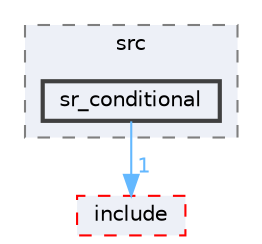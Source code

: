 digraph "smacc2_state_reactor_library/sr_conditional/src/sr_conditional"
{
 // LATEX_PDF_SIZE
  bgcolor="transparent";
  edge [fontname=Helvetica,fontsize=10,labelfontname=Helvetica,labelfontsize=10];
  node [fontname=Helvetica,fontsize=10,shape=box,height=0.2,width=0.4];
  compound=true
  subgraph clusterdir_b7a3b2eee794b8b253f6eabc2441be16 {
    graph [ bgcolor="#edf0f7", pencolor="grey50", label="src", fontname=Helvetica,fontsize=10 style="filled,dashed", URL="dir_b7a3b2eee794b8b253f6eabc2441be16.html",tooltip=""]
  dir_a331bbaff3239a559d4b79e1d251721f [label="sr_conditional", fillcolor="#edf0f7", color="grey25", style="filled,bold", URL="dir_a331bbaff3239a559d4b79e1d251721f.html",tooltip=""];
  }
  dir_453a67c61189d534f54b66b790c53eb7 [label="include", fillcolor="#edf0f7", color="red", style="filled,dashed", URL="dir_453a67c61189d534f54b66b790c53eb7.html",tooltip=""];
  dir_a331bbaff3239a559d4b79e1d251721f->dir_453a67c61189d534f54b66b790c53eb7 [headlabel="1", labeldistance=1.5 headhref="dir_000055_000027.html" color="steelblue1" fontcolor="steelblue1"];
}
